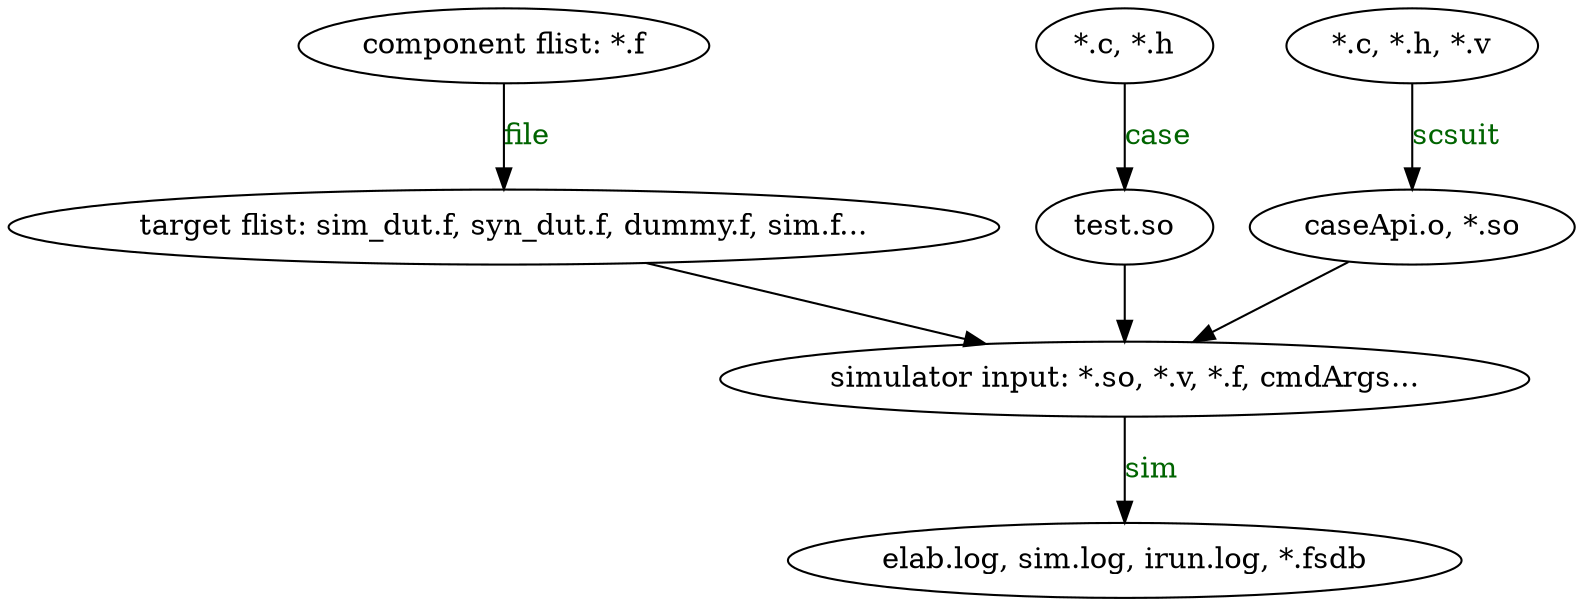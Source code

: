 digraph pic1 {
  RTLFlistSrc [label = "component flist: *.f"]
  testcaseSrc [label = "*.c, *.h"]
  scsuitSrc   [label = "*.c, *.h, *.v"]
  RTLFlistTarget [label = "target flist: sim_dut.f, syn_dut.f, dummy.f, sim.f..."]
  testcaseTarget [label = "test.so"]
  scsuitTarget   [label = "caseApi.o, *.so"]
  simulator   [label = "simulator input: *.so, *.v, *.f, cmdArgs..."]
  result      [label = "elab.log, sim.log, irun.log, *.fsdb"]

  RTLFlistSrc -> RTLFlistTarget [label="file", fontcolor=darkgreen]
  testcaseSrc -> testcaseTarget [label="case", fontcolor=darkgreen]
  scsuitSrc -> scsuitTarget [label="scsuit", fontcolor=darkgreen]
  RTLFlistTarget -> simulator
  testcaseTarget -> simulator
  scsuitTarget -> simulator 
  simulator -> result  [label="sim", fontcolor=darkgreen]
}
